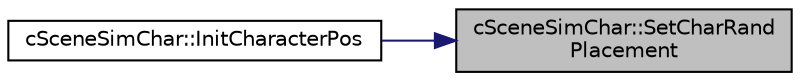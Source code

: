 digraph "cSceneSimChar::SetCharRandPlacement"
{
 // LATEX_PDF_SIZE
  edge [fontname="Helvetica",fontsize="10",labelfontname="Helvetica",labelfontsize="10"];
  node [fontname="Helvetica",fontsize="10",shape=record];
  rankdir="RL";
  Node1 [label="cSceneSimChar::SetCharRand\lPlacement",height=0.2,width=0.4,color="black", fillcolor="grey75", style="filled", fontcolor="black",tooltip=" "];
  Node1 -> Node2 [dir="back",color="midnightblue",fontsize="10",style="solid",fontname="Helvetica"];
  Node2 [label="cSceneSimChar::InitCharacterPos",height=0.2,width=0.4,color="black", fillcolor="white", style="filled",URL="$classc_scene_sim_char.html#a3ac8de6736a64649470031617f4ef765",tooltip=" "];
}
